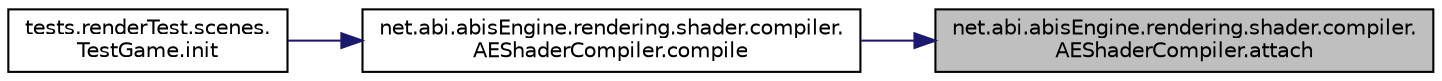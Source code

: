 digraph "net.abi.abisEngine.rendering.shader.compiler.AEShaderCompiler.attach"
{
 // LATEX_PDF_SIZE
  edge [fontname="Helvetica",fontsize="10",labelfontname="Helvetica",labelfontsize="10"];
  node [fontname="Helvetica",fontsize="10",shape=record];
  rankdir="RL";
  Node1 [label="net.abi.abisEngine.rendering.shader.compiler.\lAEShaderCompiler.attach",height=0.2,width=0.4,color="black", fillcolor="grey75", style="filled", fontcolor="black",tooltip=" "];
  Node1 -> Node2 [dir="back",color="midnightblue",fontsize="10",style="solid",fontname="Helvetica"];
  Node2 [label="net.abi.abisEngine.rendering.shader.compiler.\lAEShaderCompiler.compile",height=0.2,width=0.4,color="black", fillcolor="white", style="filled",URL="$dc/de0/classnet_1_1abi_1_1abis_engine_1_1rendering_1_1shader_1_1compiler_1_1_a_e_shader_compiler.html#a6231f8c29710a338d8acc9906f7404f7",tooltip=" "];
  Node2 -> Node3 [dir="back",color="midnightblue",fontsize="10",style="solid",fontname="Helvetica"];
  Node3 [label="tests.renderTest.scenes.\lTestGame.init",height=0.2,width=0.4,color="black", fillcolor="white", style="filled",URL="$de/dab/classtests_1_1render_test_1_1scenes_1_1_test_game.html#a48510bf30d8959050b0011cb935cd778",tooltip=" "];
}
